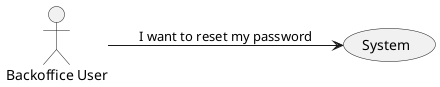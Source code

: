 @startuml Use case diagram
left to right direction
skinparam packageStyle rectangle

actor "Backoffice User" as u

usecase "System" as UC2


u --> UC2 : "I want to reset my password"
@enduml
